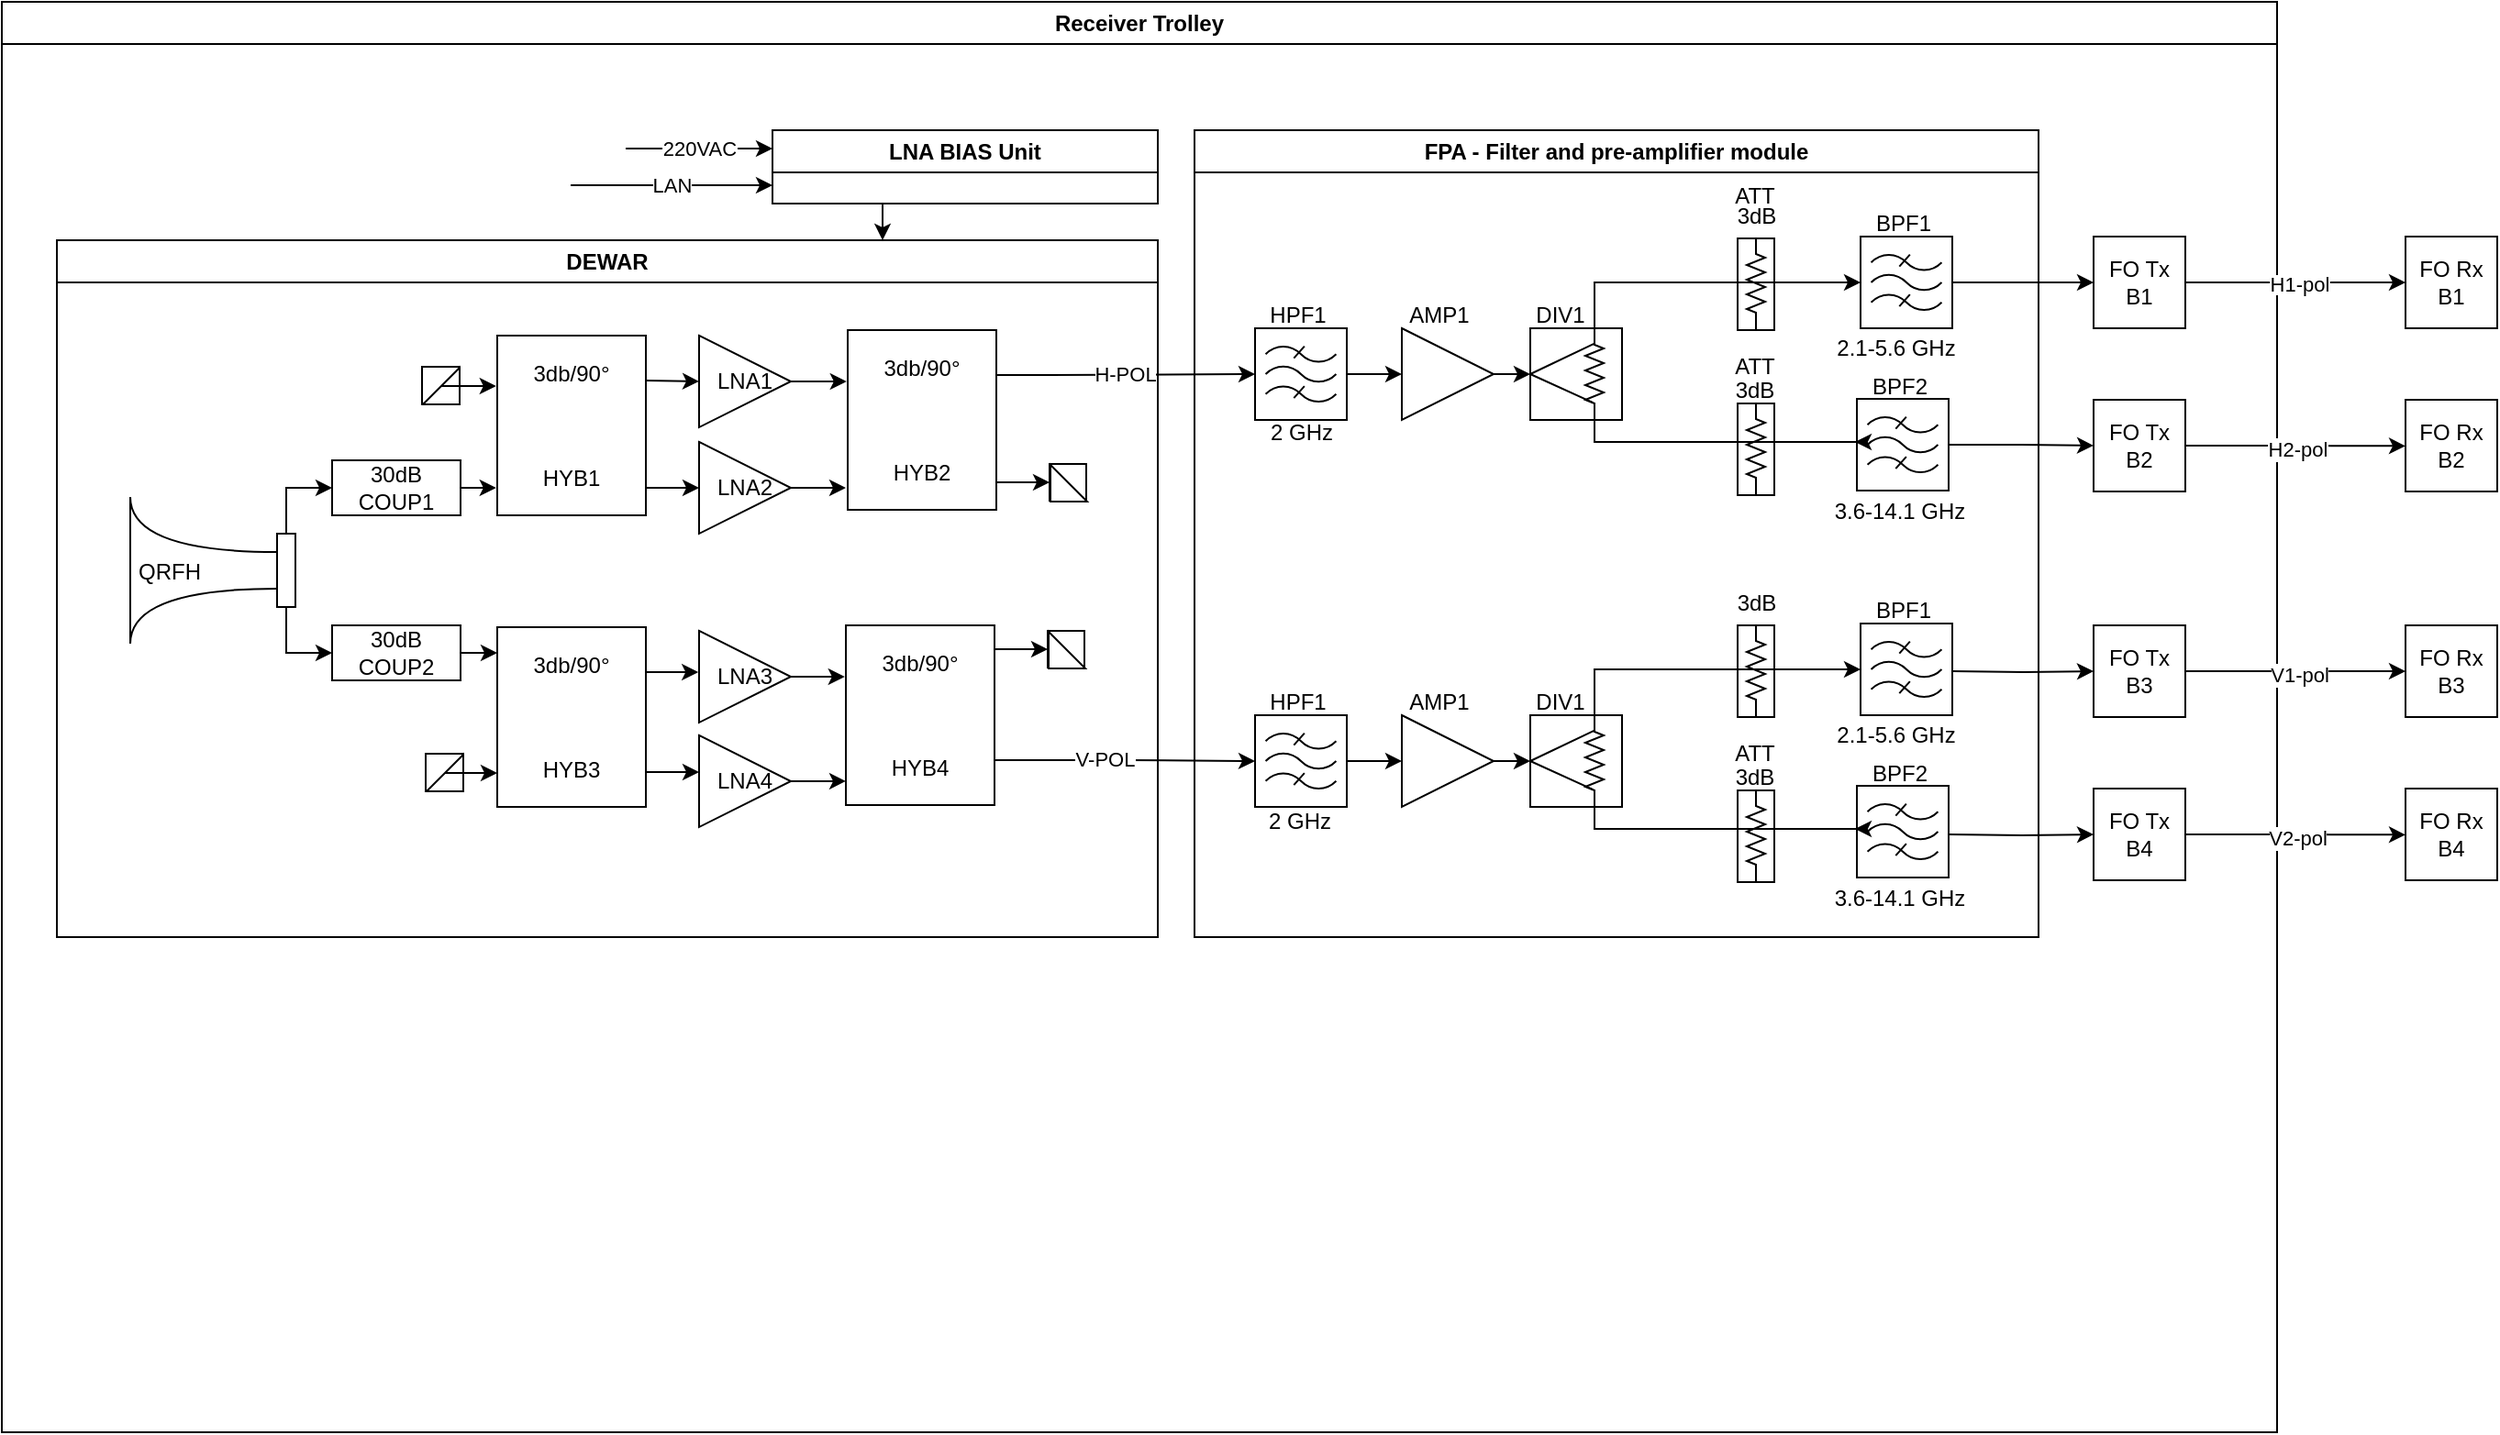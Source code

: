 <mxfile version="28.0.7">
  <diagram name="Page-1" id="zuOh0gFXci9iEd-Isngf">
    <mxGraphModel dx="3103" dy="958" grid="1" gridSize="10" guides="1" tooltips="1" connect="1" arrows="1" fold="1" page="1" pageScale="1" pageWidth="850" pageHeight="1100" math="0" shadow="0">
      <root>
        <mxCell id="0" />
        <mxCell id="1" parent="0" />
        <mxCell id="nRKNMtCE4UJZil_roKws-1" value="Receiver Trolley" style="swimlane;whiteSpace=wrap;html=1;" vertex="1" parent="1">
          <mxGeometry x="-990" y="180" width="1240" height="780" as="geometry" />
        </mxCell>
        <mxCell id="nRKNMtCE4UJZil_roKws-2" value="LNA BIAS Unit" style="swimlane;whiteSpace=wrap;html=1;" vertex="1" parent="nRKNMtCE4UJZil_roKws-1">
          <mxGeometry x="420" y="70" width="210" height="40" as="geometry" />
        </mxCell>
        <mxCell id="nRKNMtCE4UJZil_roKws-4" value="LAN" style="endArrow=classic;html=1;rounded=0;entryX=0;entryY=0.75;entryDx=0;entryDy=0;" edge="1" parent="nRKNMtCE4UJZil_roKws-1" target="nRKNMtCE4UJZil_roKws-2">
          <mxGeometry width="50" height="50" relative="1" as="geometry">
            <mxPoint x="310" y="100" as="sourcePoint" />
            <mxPoint x="380" y="100" as="targetPoint" />
          </mxGeometry>
        </mxCell>
        <mxCell id="nRKNMtCE4UJZil_roKws-69" value="FPA - Filter and pre-amplifier module" style="swimlane;whiteSpace=wrap;html=1;" vertex="1" parent="nRKNMtCE4UJZil_roKws-1">
          <mxGeometry x="650" y="70" width="460" height="440" as="geometry" />
        </mxCell>
        <mxCell id="nRKNMtCE4UJZil_roKws-97" style="edgeStyle=orthogonalEdgeStyle;rounded=0;orthogonalLoop=1;jettySize=auto;html=1;exitX=1;exitY=0.5;exitDx=0;exitDy=0;exitPerimeter=0;entryX=0;entryY=0.5;entryDx=0;entryDy=0;" edge="1" parent="nRKNMtCE4UJZil_roKws-69" source="nRKNMtCE4UJZil_roKws-70" target="nRKNMtCE4UJZil_roKws-76">
          <mxGeometry relative="1" as="geometry" />
        </mxCell>
        <mxCell id="nRKNMtCE4UJZil_roKws-70" value="" style="verticalLabelPosition=bottom;shadow=0;dashed=0;align=center;html=1;verticalAlign=top;shape=mxgraph.electrical.abstract.filter;rotation=0;" vertex="1" parent="nRKNMtCE4UJZil_roKws-69">
          <mxGeometry x="33" y="108" width="50" height="50" as="geometry" />
        </mxCell>
        <mxCell id="nRKNMtCE4UJZil_roKws-72" value="" style="whiteSpace=wrap;html=1;aspect=fixed;rotation=0;" vertex="1" parent="nRKNMtCE4UJZil_roKws-69">
          <mxGeometry x="183" y="108" width="50" height="50" as="geometry" />
        </mxCell>
        <mxCell id="nRKNMtCE4UJZil_roKws-71" value="" style="pointerEvents=1;verticalLabelPosition=bottom;shadow=0;dashed=0;align=center;html=1;verticalAlign=top;shape=mxgraph.electrical.resistors.resistor_2;rotation=90;" vertex="1" parent="nRKNMtCE4UJZil_roKws-69">
          <mxGeometry x="193" y="128" width="50" height="10" as="geometry" />
        </mxCell>
        <mxCell id="nRKNMtCE4UJZil_roKws-73" value="" style="endArrow=none;html=1;rounded=0;exitX=0;exitY=0.5;exitDx=0;exitDy=0;entryX=0.167;entryY=0.5;entryDx=0;entryDy=0;entryPerimeter=0;" edge="1" parent="nRKNMtCE4UJZil_roKws-69" source="nRKNMtCE4UJZil_roKws-72" target="nRKNMtCE4UJZil_roKws-71">
          <mxGeometry width="50" height="50" relative="1" as="geometry">
            <mxPoint x="273" y="276" as="sourcePoint" />
            <mxPoint x="323" y="226" as="targetPoint" />
          </mxGeometry>
        </mxCell>
        <mxCell id="nRKNMtCE4UJZil_roKws-75" value="" style="endArrow=none;html=1;rounded=0;exitX=0;exitY=0.5;exitDx=0;exitDy=0;entryX=0.808;entryY=0.606;entryDx=0;entryDy=0;entryPerimeter=0;" edge="1" parent="nRKNMtCE4UJZil_roKws-69" source="nRKNMtCE4UJZil_roKws-72" target="nRKNMtCE4UJZil_roKws-71">
          <mxGeometry width="50" height="50" relative="1" as="geometry">
            <mxPoint x="183" y="190" as="sourcePoint" />
            <mxPoint x="218" y="176" as="targetPoint" />
          </mxGeometry>
        </mxCell>
        <mxCell id="nRKNMtCE4UJZil_roKws-98" style="edgeStyle=orthogonalEdgeStyle;rounded=0;orthogonalLoop=1;jettySize=auto;html=1;exitX=1;exitY=0.5;exitDx=0;exitDy=0;entryX=0;entryY=0.5;entryDx=0;entryDy=0;" edge="1" parent="nRKNMtCE4UJZil_roKws-69" source="nRKNMtCE4UJZil_roKws-76" target="nRKNMtCE4UJZil_roKws-72">
          <mxGeometry relative="1" as="geometry" />
        </mxCell>
        <mxCell id="nRKNMtCE4UJZil_roKws-76" value="" style="triangle;whiteSpace=wrap;html=1;" vertex="1" parent="nRKNMtCE4UJZil_roKws-69">
          <mxGeometry x="113" y="108" width="50" height="50" as="geometry" />
        </mxCell>
        <mxCell id="nRKNMtCE4UJZil_roKws-77" value="HPF1" style="text;html=1;align=center;verticalAlign=middle;resizable=0;points=[];autosize=1;strokeColor=none;fillColor=none;" vertex="1" parent="nRKNMtCE4UJZil_roKws-69">
          <mxGeometry x="31" y="86" width="50" height="30" as="geometry" />
        </mxCell>
        <mxCell id="nRKNMtCE4UJZil_roKws-78" value="AMP1" style="text;html=1;align=center;verticalAlign=middle;resizable=0;points=[];autosize=1;strokeColor=none;fillColor=none;" vertex="1" parent="nRKNMtCE4UJZil_roKws-69">
          <mxGeometry x="103" y="86" width="60" height="30" as="geometry" />
        </mxCell>
        <mxCell id="nRKNMtCE4UJZil_roKws-79" value="DIV1" style="text;html=1;align=center;verticalAlign=middle;resizable=0;points=[];autosize=1;strokeColor=none;fillColor=none;" vertex="1" parent="nRKNMtCE4UJZil_roKws-69">
          <mxGeometry x="174" y="86" width="50" height="30" as="geometry" />
        </mxCell>
        <mxCell id="nRKNMtCE4UJZil_roKws-83" value="ATT" style="text;html=1;align=center;verticalAlign=middle;resizable=0;points=[];autosize=1;strokeColor=none;fillColor=none;" vertex="1" parent="nRKNMtCE4UJZil_roKws-69">
          <mxGeometry x="280" y="114" width="50" height="30" as="geometry" />
        </mxCell>
        <mxCell id="nRKNMtCE4UJZil_roKws-85" value="ATT" style="text;html=1;align=center;verticalAlign=middle;resizable=0;points=[];autosize=1;strokeColor=none;fillColor=none;" vertex="1" parent="nRKNMtCE4UJZil_roKws-69">
          <mxGeometry x="280" y="21" width="50" height="30" as="geometry" />
        </mxCell>
        <mxCell id="nRKNMtCE4UJZil_roKws-86" value="" style="rounded=0;whiteSpace=wrap;html=1;" vertex="1" parent="nRKNMtCE4UJZil_roKws-69">
          <mxGeometry x="296" y="59" width="20" height="50" as="geometry" />
        </mxCell>
        <mxCell id="nRKNMtCE4UJZil_roKws-87" value="" style="pointerEvents=1;verticalLabelPosition=bottom;shadow=0;dashed=0;align=center;html=1;verticalAlign=top;shape=mxgraph.electrical.resistors.resistor_2;rotation=90;" vertex="1" parent="nRKNMtCE4UJZil_roKws-69">
          <mxGeometry x="281" y="78.5" width="50" height="10" as="geometry" />
        </mxCell>
        <mxCell id="nRKNMtCE4UJZil_roKws-88" value="3dB" style="text;html=1;align=center;verticalAlign=middle;resizable=0;points=[];autosize=1;strokeColor=none;fillColor=none;" vertex="1" parent="nRKNMtCE4UJZil_roKws-69">
          <mxGeometry x="281" y="32" width="50" height="30" as="geometry" />
        </mxCell>
        <mxCell id="nRKNMtCE4UJZil_roKws-81" value="" style="rounded=0;whiteSpace=wrap;html=1;" vertex="1" parent="nRKNMtCE4UJZil_roKws-69">
          <mxGeometry x="296" y="149" width="20" height="50" as="geometry" />
        </mxCell>
        <mxCell id="nRKNMtCE4UJZil_roKws-82" value="" style="pointerEvents=1;verticalLabelPosition=bottom;shadow=0;dashed=0;align=center;html=1;verticalAlign=top;shape=mxgraph.electrical.resistors.resistor_2;rotation=90;" vertex="1" parent="nRKNMtCE4UJZil_roKws-69">
          <mxGeometry x="281" y="168.5" width="50" height="10" as="geometry" />
        </mxCell>
        <mxCell id="nRKNMtCE4UJZil_roKws-84" value="3dB" style="text;html=1;align=center;verticalAlign=middle;resizable=0;points=[];autosize=1;strokeColor=none;fillColor=none;" vertex="1" parent="nRKNMtCE4UJZil_roKws-69">
          <mxGeometry x="280" y="127" width="50" height="30" as="geometry" />
        </mxCell>
        <mxCell id="nRKNMtCE4UJZil_roKws-101" value="2.1-5.6 GHz" style="text;html=1;align=center;verticalAlign=middle;resizable=0;points=[];autosize=1;strokeColor=none;fillColor=none;" vertex="1" parent="nRKNMtCE4UJZil_roKws-69">
          <mxGeometry x="337" y="104" width="90" height="30" as="geometry" />
        </mxCell>
        <mxCell id="nRKNMtCE4UJZil_roKws-102" value="3.6-14.1 GHz" style="text;html=1;align=center;verticalAlign=middle;resizable=0;points=[];autosize=1;strokeColor=none;fillColor=none;" vertex="1" parent="nRKNMtCE4UJZil_roKws-69">
          <mxGeometry x="339" y="192.5" width="90" height="30" as="geometry" />
        </mxCell>
        <mxCell id="nRKNMtCE4UJZil_roKws-103" value="" style="verticalLabelPosition=bottom;shadow=0;dashed=0;align=center;html=1;verticalAlign=top;shape=mxgraph.electrical.abstract.filter;rotation=0;" vertex="1" parent="nRKNMtCE4UJZil_roKws-69">
          <mxGeometry x="361" y="146.5" width="50" height="50" as="geometry" />
        </mxCell>
        <mxCell id="nRKNMtCE4UJZil_roKws-104" value="BPF2" style="text;html=1;align=center;verticalAlign=middle;resizable=0;points=[];autosize=1;strokeColor=none;fillColor=none;" vertex="1" parent="nRKNMtCE4UJZil_roKws-69">
          <mxGeometry x="359" y="124.5" width="50" height="30" as="geometry" />
        </mxCell>
        <mxCell id="nRKNMtCE4UJZil_roKws-109" style="edgeStyle=orthogonalEdgeStyle;rounded=0;orthogonalLoop=1;jettySize=auto;html=1;exitX=1;exitY=0.5;exitDx=0;exitDy=0;exitPerimeter=0;entryX=0;entryY=0.5;entryDx=0;entryDy=0;" edge="1" parent="nRKNMtCE4UJZil_roKws-69" source="nRKNMtCE4UJZil_roKws-99" target="nRKNMtCE4UJZil_roKws-106">
          <mxGeometry relative="1" as="geometry" />
        </mxCell>
        <mxCell id="nRKNMtCE4UJZil_roKws-99" value="" style="verticalLabelPosition=bottom;shadow=0;dashed=0;align=center;html=1;verticalAlign=top;shape=mxgraph.electrical.abstract.filter;rotation=0;" vertex="1" parent="nRKNMtCE4UJZil_roKws-69">
          <mxGeometry x="363" y="58" width="50" height="50" as="geometry" />
        </mxCell>
        <mxCell id="nRKNMtCE4UJZil_roKws-100" value="BPF1" style="text;html=1;align=center;verticalAlign=middle;resizable=0;points=[];autosize=1;strokeColor=none;fillColor=none;" vertex="1" parent="nRKNMtCE4UJZil_roKws-69">
          <mxGeometry x="361" y="36" width="50" height="30" as="geometry" />
        </mxCell>
        <mxCell id="nRKNMtCE4UJZil_roKws-105" style="edgeStyle=orthogonalEdgeStyle;rounded=0;orthogonalLoop=1;jettySize=auto;html=1;exitX=0;exitY=0.5;exitDx=0;exitDy=0;exitPerimeter=0;entryX=0;entryY=0.5;entryDx=0;entryDy=0;entryPerimeter=0;" edge="1" parent="nRKNMtCE4UJZil_roKws-69" source="nRKNMtCE4UJZil_roKws-71" target="nRKNMtCE4UJZil_roKws-99">
          <mxGeometry relative="1" as="geometry" />
        </mxCell>
        <mxCell id="nRKNMtCE4UJZil_roKws-144" style="edgeStyle=orthogonalEdgeStyle;rounded=0;orthogonalLoop=1;jettySize=auto;html=1;exitX=1;exitY=0.5;exitDx=0;exitDy=0;" edge="1" parent="nRKNMtCE4UJZil_roKws-69" source="nRKNMtCE4UJZil_roKws-106">
          <mxGeometry relative="1" as="geometry">
            <mxPoint x="660" y="83" as="targetPoint" />
          </mxGeometry>
        </mxCell>
        <mxCell id="nRKNMtCE4UJZil_roKws-148" value="&lt;div style=&quot;line-height: 100%;&quot;&gt;H1-pol&lt;/div&gt;" style="edgeLabel;html=1;align=center;verticalAlign=middle;resizable=0;points=[];" vertex="1" connectable="0" parent="nRKNMtCE4UJZil_roKws-144">
          <mxGeometry x="0.028" relative="1" as="geometry">
            <mxPoint as="offset" />
          </mxGeometry>
        </mxCell>
        <mxCell id="nRKNMtCE4UJZil_roKws-106" value="&lt;div&gt;FO Tx&lt;/div&gt;&lt;div&gt;B1&lt;/div&gt;" style="whiteSpace=wrap;html=1;aspect=fixed;rotation=0;" vertex="1" parent="nRKNMtCE4UJZil_roKws-69">
          <mxGeometry x="490" y="58" width="50" height="50" as="geometry" />
        </mxCell>
        <mxCell id="nRKNMtCE4UJZil_roKws-108" style="edgeStyle=orthogonalEdgeStyle;rounded=0;orthogonalLoop=1;jettySize=auto;html=1;exitX=1;exitY=0.5;exitDx=0;exitDy=0;exitPerimeter=0;" edge="1" parent="nRKNMtCE4UJZil_roKws-69" source="nRKNMtCE4UJZil_roKws-71">
          <mxGeometry relative="1" as="geometry">
            <mxPoint x="360" y="170" as="targetPoint" />
            <Array as="points">
              <mxPoint x="218" y="170" />
              <mxPoint x="361" y="170" />
            </Array>
          </mxGeometry>
        </mxCell>
        <mxCell id="nRKNMtCE4UJZil_roKws-112" style="edgeStyle=orthogonalEdgeStyle;rounded=0;orthogonalLoop=1;jettySize=auto;html=1;exitX=1;exitY=0.5;exitDx=0;exitDy=0;exitPerimeter=0;entryX=0;entryY=0.5;entryDx=0;entryDy=0;" edge="1" parent="nRKNMtCE4UJZil_roKws-69" source="nRKNMtCE4UJZil_roKws-113" target="nRKNMtCE4UJZil_roKws-119">
          <mxGeometry relative="1" as="geometry" />
        </mxCell>
        <mxCell id="nRKNMtCE4UJZil_roKws-113" value="" style="verticalLabelPosition=bottom;shadow=0;dashed=0;align=center;html=1;verticalAlign=top;shape=mxgraph.electrical.abstract.filter;rotation=0;" vertex="1" parent="nRKNMtCE4UJZil_roKws-69">
          <mxGeometry x="33" y="319" width="50" height="50" as="geometry" />
        </mxCell>
        <mxCell id="nRKNMtCE4UJZil_roKws-114" value="" style="whiteSpace=wrap;html=1;aspect=fixed;rotation=0;" vertex="1" parent="nRKNMtCE4UJZil_roKws-69">
          <mxGeometry x="183" y="319" width="50" height="50" as="geometry" />
        </mxCell>
        <mxCell id="nRKNMtCE4UJZil_roKws-115" value="" style="pointerEvents=1;verticalLabelPosition=bottom;shadow=0;dashed=0;align=center;html=1;verticalAlign=top;shape=mxgraph.electrical.resistors.resistor_2;rotation=90;" vertex="1" parent="nRKNMtCE4UJZil_roKws-69">
          <mxGeometry x="193" y="339" width="50" height="10" as="geometry" />
        </mxCell>
        <mxCell id="nRKNMtCE4UJZil_roKws-116" value="" style="endArrow=none;html=1;rounded=0;exitX=0;exitY=0.5;exitDx=0;exitDy=0;entryX=0.167;entryY=0.5;entryDx=0;entryDy=0;entryPerimeter=0;" edge="1" parent="nRKNMtCE4UJZil_roKws-69" source="nRKNMtCE4UJZil_roKws-114" target="nRKNMtCE4UJZil_roKws-115">
          <mxGeometry width="50" height="50" relative="1" as="geometry">
            <mxPoint x="273" y="487" as="sourcePoint" />
            <mxPoint x="323" y="437" as="targetPoint" />
          </mxGeometry>
        </mxCell>
        <mxCell id="nRKNMtCE4UJZil_roKws-117" value="" style="endArrow=none;html=1;rounded=0;exitX=0;exitY=0.5;exitDx=0;exitDy=0;entryX=0.808;entryY=0.606;entryDx=0;entryDy=0;entryPerimeter=0;" edge="1" parent="nRKNMtCE4UJZil_roKws-69" source="nRKNMtCE4UJZil_roKws-114" target="nRKNMtCE4UJZil_roKws-115">
          <mxGeometry width="50" height="50" relative="1" as="geometry">
            <mxPoint x="183" y="401" as="sourcePoint" />
            <mxPoint x="218" y="387" as="targetPoint" />
          </mxGeometry>
        </mxCell>
        <mxCell id="nRKNMtCE4UJZil_roKws-118" style="edgeStyle=orthogonalEdgeStyle;rounded=0;orthogonalLoop=1;jettySize=auto;html=1;exitX=1;exitY=0.5;exitDx=0;exitDy=0;entryX=0;entryY=0.5;entryDx=0;entryDy=0;" edge="1" parent="nRKNMtCE4UJZil_roKws-69" source="nRKNMtCE4UJZil_roKws-119" target="nRKNMtCE4UJZil_roKws-114">
          <mxGeometry relative="1" as="geometry" />
        </mxCell>
        <mxCell id="nRKNMtCE4UJZil_roKws-119" value="" style="triangle;whiteSpace=wrap;html=1;" vertex="1" parent="nRKNMtCE4UJZil_roKws-69">
          <mxGeometry x="113" y="319" width="50" height="50" as="geometry" />
        </mxCell>
        <mxCell id="nRKNMtCE4UJZil_roKws-120" value="HPF1" style="text;html=1;align=center;verticalAlign=middle;resizable=0;points=[];autosize=1;strokeColor=none;fillColor=none;" vertex="1" parent="nRKNMtCE4UJZil_roKws-69">
          <mxGeometry x="31" y="297" width="50" height="30" as="geometry" />
        </mxCell>
        <mxCell id="nRKNMtCE4UJZil_roKws-121" value="AMP1" style="text;html=1;align=center;verticalAlign=middle;resizable=0;points=[];autosize=1;strokeColor=none;fillColor=none;" vertex="1" parent="nRKNMtCE4UJZil_roKws-69">
          <mxGeometry x="103" y="297" width="60" height="30" as="geometry" />
        </mxCell>
        <mxCell id="nRKNMtCE4UJZil_roKws-122" value="DIV1" style="text;html=1;align=center;verticalAlign=middle;resizable=0;points=[];autosize=1;strokeColor=none;fillColor=none;" vertex="1" parent="nRKNMtCE4UJZil_roKws-69">
          <mxGeometry x="174" y="297" width="50" height="30" as="geometry" />
        </mxCell>
        <mxCell id="nRKNMtCE4UJZil_roKws-123" value="ATT" style="text;html=1;align=center;verticalAlign=middle;resizable=0;points=[];autosize=1;strokeColor=none;fillColor=none;" vertex="1" parent="nRKNMtCE4UJZil_roKws-69">
          <mxGeometry x="280" y="325" width="50" height="30" as="geometry" />
        </mxCell>
        <mxCell id="nRKNMtCE4UJZil_roKws-124" value="" style="rounded=0;whiteSpace=wrap;html=1;" vertex="1" parent="nRKNMtCE4UJZil_roKws-69">
          <mxGeometry x="296" y="270" width="20" height="50" as="geometry" />
        </mxCell>
        <mxCell id="nRKNMtCE4UJZil_roKws-125" value="" style="pointerEvents=1;verticalLabelPosition=bottom;shadow=0;dashed=0;align=center;html=1;verticalAlign=top;shape=mxgraph.electrical.resistors.resistor_2;rotation=90;" vertex="1" parent="nRKNMtCE4UJZil_roKws-69">
          <mxGeometry x="281" y="289.5" width="50" height="10" as="geometry" />
        </mxCell>
        <mxCell id="nRKNMtCE4UJZil_roKws-126" value="3dB" style="text;html=1;align=center;verticalAlign=middle;resizable=0;points=[];autosize=1;strokeColor=none;fillColor=none;" vertex="1" parent="nRKNMtCE4UJZil_roKws-69">
          <mxGeometry x="281" y="243" width="50" height="30" as="geometry" />
        </mxCell>
        <mxCell id="nRKNMtCE4UJZil_roKws-127" value="" style="rounded=0;whiteSpace=wrap;html=1;" vertex="1" parent="nRKNMtCE4UJZil_roKws-69">
          <mxGeometry x="296" y="360" width="20" height="50" as="geometry" />
        </mxCell>
        <mxCell id="nRKNMtCE4UJZil_roKws-128" value="" style="pointerEvents=1;verticalLabelPosition=bottom;shadow=0;dashed=0;align=center;html=1;verticalAlign=top;shape=mxgraph.electrical.resistors.resistor_2;rotation=90;" vertex="1" parent="nRKNMtCE4UJZil_roKws-69">
          <mxGeometry x="281" y="379.5" width="50" height="10" as="geometry" />
        </mxCell>
        <mxCell id="nRKNMtCE4UJZil_roKws-129" value="3dB" style="text;html=1;align=center;verticalAlign=middle;resizable=0;points=[];autosize=1;strokeColor=none;fillColor=none;" vertex="1" parent="nRKNMtCE4UJZil_roKws-69">
          <mxGeometry x="280" y="338" width="50" height="30" as="geometry" />
        </mxCell>
        <mxCell id="nRKNMtCE4UJZil_roKws-130" value="2.1-5.6 GHz" style="text;html=1;align=center;verticalAlign=middle;resizable=0;points=[];autosize=1;strokeColor=none;fillColor=none;" vertex="1" parent="nRKNMtCE4UJZil_roKws-69">
          <mxGeometry x="337" y="315" width="90" height="30" as="geometry" />
        </mxCell>
        <mxCell id="nRKNMtCE4UJZil_roKws-131" value="3.6-14.1 GHz" style="text;html=1;align=center;verticalAlign=middle;resizable=0;points=[];autosize=1;strokeColor=none;fillColor=none;" vertex="1" parent="nRKNMtCE4UJZil_roKws-69">
          <mxGeometry x="339" y="403.5" width="90" height="30" as="geometry" />
        </mxCell>
        <mxCell id="nRKNMtCE4UJZil_roKws-132" value="" style="verticalLabelPosition=bottom;shadow=0;dashed=0;align=center;html=1;verticalAlign=top;shape=mxgraph.electrical.abstract.filter;rotation=0;" vertex="1" parent="nRKNMtCE4UJZil_roKws-69">
          <mxGeometry x="361" y="357.5" width="50" height="50" as="geometry" />
        </mxCell>
        <mxCell id="nRKNMtCE4UJZil_roKws-133" value="BPF2" style="text;html=1;align=center;verticalAlign=middle;resizable=0;points=[];autosize=1;strokeColor=none;fillColor=none;" vertex="1" parent="nRKNMtCE4UJZil_roKws-69">
          <mxGeometry x="359" y="335.5" width="50" height="30" as="geometry" />
        </mxCell>
        <mxCell id="nRKNMtCE4UJZil_roKws-134" value="" style="verticalLabelPosition=bottom;shadow=0;dashed=0;align=center;html=1;verticalAlign=top;shape=mxgraph.electrical.abstract.filter;rotation=0;" vertex="1" parent="nRKNMtCE4UJZil_roKws-69">
          <mxGeometry x="363" y="269" width="50" height="50" as="geometry" />
        </mxCell>
        <mxCell id="nRKNMtCE4UJZil_roKws-135" value="BPF1" style="text;html=1;align=center;verticalAlign=middle;resizable=0;points=[];autosize=1;strokeColor=none;fillColor=none;" vertex="1" parent="nRKNMtCE4UJZil_roKws-69">
          <mxGeometry x="361" y="247" width="50" height="30" as="geometry" />
        </mxCell>
        <mxCell id="nRKNMtCE4UJZil_roKws-136" style="edgeStyle=orthogonalEdgeStyle;rounded=0;orthogonalLoop=1;jettySize=auto;html=1;exitX=0;exitY=0.5;exitDx=0;exitDy=0;exitPerimeter=0;entryX=0;entryY=0.5;entryDx=0;entryDy=0;entryPerimeter=0;" edge="1" parent="nRKNMtCE4UJZil_roKws-69" source="nRKNMtCE4UJZil_roKws-115" target="nRKNMtCE4UJZil_roKws-134">
          <mxGeometry relative="1" as="geometry" />
        </mxCell>
        <mxCell id="nRKNMtCE4UJZil_roKws-137" style="edgeStyle=orthogonalEdgeStyle;rounded=0;orthogonalLoop=1;jettySize=auto;html=1;exitX=1;exitY=0.5;exitDx=0;exitDy=0;exitPerimeter=0;" edge="1" parent="nRKNMtCE4UJZil_roKws-69" source="nRKNMtCE4UJZil_roKws-115">
          <mxGeometry relative="1" as="geometry">
            <mxPoint x="360" y="381" as="targetPoint" />
            <Array as="points">
              <mxPoint x="218" y="381" />
              <mxPoint x="361" y="381" />
            </Array>
          </mxGeometry>
        </mxCell>
        <mxCell id="nRKNMtCE4UJZil_roKws-139" value="2 GHz" style="text;html=1;align=center;verticalAlign=middle;resizable=0;points=[];autosize=1;strokeColor=none;fillColor=none;" vertex="1" parent="nRKNMtCE4UJZil_roKws-69">
          <mxGeometry x="27" y="361.5" width="60" height="30" as="geometry" />
        </mxCell>
        <mxCell id="nRKNMtCE4UJZil_roKws-145" style="edgeStyle=orthogonalEdgeStyle;rounded=0;orthogonalLoop=1;jettySize=auto;html=1;exitX=1;exitY=0.5;exitDx=0;exitDy=0;" edge="1" parent="nRKNMtCE4UJZil_roKws-1" source="nRKNMtCE4UJZil_roKws-107">
          <mxGeometry relative="1" as="geometry">
            <mxPoint x="1310" y="242.2" as="targetPoint" />
          </mxGeometry>
        </mxCell>
        <mxCell id="nRKNMtCE4UJZil_roKws-149" value="H2-pol" style="edgeLabel;html=1;align=center;verticalAlign=middle;resizable=0;points=[];" vertex="1" connectable="0" parent="nRKNMtCE4UJZil_roKws-145">
          <mxGeometry x="0.009" y="-1" relative="1" as="geometry">
            <mxPoint as="offset" />
          </mxGeometry>
        </mxCell>
        <mxCell id="nRKNMtCE4UJZil_roKws-107" value="&lt;div&gt;FO Tx&lt;/div&gt;&lt;div&gt;B2&lt;/div&gt;" style="whiteSpace=wrap;html=1;aspect=fixed;rotation=0;" vertex="1" parent="nRKNMtCE4UJZil_roKws-1">
          <mxGeometry x="1140" y="217" width="50" height="50" as="geometry" />
        </mxCell>
        <mxCell id="nRKNMtCE4UJZil_roKws-110" style="edgeStyle=orthogonalEdgeStyle;rounded=0;orthogonalLoop=1;jettySize=auto;html=1;exitX=1;exitY=0.5;exitDx=0;exitDy=0;exitPerimeter=0;entryX=0;entryY=0.5;entryDx=0;entryDy=0;" edge="1" parent="nRKNMtCE4UJZil_roKws-1" source="nRKNMtCE4UJZil_roKws-103" target="nRKNMtCE4UJZil_roKws-107">
          <mxGeometry relative="1" as="geometry" />
        </mxCell>
        <mxCell id="nRKNMtCE4UJZil_roKws-140" style="edgeStyle=orthogonalEdgeStyle;rounded=0;orthogonalLoop=1;jettySize=auto;html=1;exitX=1;exitY=0.5;exitDx=0;exitDy=0;exitPerimeter=0;entryX=0;entryY=0.5;entryDx=0;entryDy=0;" edge="1" parent="nRKNMtCE4UJZil_roKws-1" target="nRKNMtCE4UJZil_roKws-141">
          <mxGeometry relative="1" as="geometry">
            <mxPoint x="1063" y="365" as="sourcePoint" />
          </mxGeometry>
        </mxCell>
        <mxCell id="nRKNMtCE4UJZil_roKws-146" style="edgeStyle=orthogonalEdgeStyle;rounded=0;orthogonalLoop=1;jettySize=auto;html=1;exitX=1;exitY=0.5;exitDx=0;exitDy=0;" edge="1" parent="nRKNMtCE4UJZil_roKws-1" source="nRKNMtCE4UJZil_roKws-141">
          <mxGeometry relative="1" as="geometry">
            <mxPoint x="1310" y="365" as="targetPoint" />
          </mxGeometry>
        </mxCell>
        <mxCell id="nRKNMtCE4UJZil_roKws-150" value="V1-pol" style="edgeLabel;html=1;align=center;verticalAlign=middle;resizable=0;points=[];" vertex="1" connectable="0" parent="nRKNMtCE4UJZil_roKws-146">
          <mxGeometry x="0.027" y="-1" relative="1" as="geometry">
            <mxPoint as="offset" />
          </mxGeometry>
        </mxCell>
        <mxCell id="nRKNMtCE4UJZil_roKws-141" value="&lt;div&gt;FO Tx&lt;/div&gt;&lt;div&gt;B3&lt;/div&gt;" style="whiteSpace=wrap;html=1;aspect=fixed;rotation=0;" vertex="1" parent="nRKNMtCE4UJZil_roKws-1">
          <mxGeometry x="1140" y="340" width="50" height="50" as="geometry" />
        </mxCell>
        <mxCell id="nRKNMtCE4UJZil_roKws-147" style="edgeStyle=orthogonalEdgeStyle;rounded=0;orthogonalLoop=1;jettySize=auto;html=1;exitX=1;exitY=0.5;exitDx=0;exitDy=0;" edge="1" parent="nRKNMtCE4UJZil_roKws-1" source="nRKNMtCE4UJZil_roKws-142">
          <mxGeometry relative="1" as="geometry">
            <mxPoint x="1310" y="454.2" as="targetPoint" />
          </mxGeometry>
        </mxCell>
        <mxCell id="nRKNMtCE4UJZil_roKws-151" value="V2-pol" style="edgeLabel;html=1;align=center;verticalAlign=middle;resizable=0;points=[];" vertex="1" connectable="0" parent="nRKNMtCE4UJZil_roKws-147">
          <mxGeometry x="0.022" y="-1" relative="1" as="geometry">
            <mxPoint as="offset" />
          </mxGeometry>
        </mxCell>
        <mxCell id="nRKNMtCE4UJZil_roKws-142" value="&lt;div&gt;FO Tx&lt;/div&gt;&lt;div&gt;B4&lt;/div&gt;" style="whiteSpace=wrap;html=1;aspect=fixed;rotation=0;" vertex="1" parent="nRKNMtCE4UJZil_roKws-1">
          <mxGeometry x="1140" y="429" width="50" height="50" as="geometry" />
        </mxCell>
        <mxCell id="nRKNMtCE4UJZil_roKws-143" style="edgeStyle=orthogonalEdgeStyle;rounded=0;orthogonalLoop=1;jettySize=auto;html=1;exitX=1;exitY=0.5;exitDx=0;exitDy=0;exitPerimeter=0;entryX=0;entryY=0.5;entryDx=0;entryDy=0;" edge="1" parent="nRKNMtCE4UJZil_roKws-1" target="nRKNMtCE4UJZil_roKws-142">
          <mxGeometry relative="1" as="geometry">
            <mxPoint x="1061" y="454" as="sourcePoint" />
          </mxGeometry>
        </mxCell>
        <mxCell id="nRKNMtCE4UJZil_roKws-3" value="220VAC" style="endArrow=classic;html=1;rounded=0;entryX=0;entryY=0.5;entryDx=0;entryDy=0;" edge="1" parent="1">
          <mxGeometry width="50" height="50" relative="1" as="geometry">
            <mxPoint x="-650" y="260" as="sourcePoint" />
            <mxPoint x="-570" y="260" as="targetPoint" />
          </mxGeometry>
        </mxCell>
        <mxCell id="nRKNMtCE4UJZil_roKws-5" value="DEWAR" style="swimlane;whiteSpace=wrap;html=1;" vertex="1" parent="1">
          <mxGeometry x="-960" y="310" width="600" height="380" as="geometry">
            <mxRectangle x="-960" y="310" width="80" height="30" as="alternateBounds" />
          </mxGeometry>
        </mxCell>
        <mxCell id="nRKNMtCE4UJZil_roKws-6" value="" style="endArrow=none;html=1;rounded=0;edgeStyle=orthogonalEdgeStyle;curved=1;" edge="1" parent="nRKNMtCE4UJZil_roKws-5">
          <mxGeometry width="50" height="50" relative="1" as="geometry">
            <mxPoint x="40" y="220" as="sourcePoint" />
            <mxPoint x="40" y="140" as="targetPoint" />
          </mxGeometry>
        </mxCell>
        <mxCell id="nRKNMtCE4UJZil_roKws-10" value="" style="endArrow=none;html=1;rounded=0;edgeStyle=orthogonalEdgeStyle;curved=1;" edge="1" parent="nRKNMtCE4UJZil_roKws-5">
          <mxGeometry width="50" height="50" relative="1" as="geometry">
            <mxPoint x="120" y="170" as="sourcePoint" />
            <mxPoint x="40" y="140" as="targetPoint" />
            <Array as="points">
              <mxPoint x="120" y="170" />
              <mxPoint x="40" y="170" />
            </Array>
          </mxGeometry>
        </mxCell>
        <mxCell id="nRKNMtCE4UJZil_roKws-11" value="" style="endArrow=none;html=1;rounded=0;edgeStyle=orthogonalEdgeStyle;curved=1;" edge="1" parent="nRKNMtCE4UJZil_roKws-5">
          <mxGeometry width="50" height="50" relative="1" as="geometry">
            <mxPoint x="120" y="190" as="sourcePoint" />
            <mxPoint x="40" y="220" as="targetPoint" />
            <Array as="points">
              <mxPoint x="120" y="190" />
              <mxPoint x="40" y="190" />
            </Array>
          </mxGeometry>
        </mxCell>
        <mxCell id="nRKNMtCE4UJZil_roKws-18" value="" style="whiteSpace=wrap;html=1;aspect=fixed;rotation=0;" vertex="1" parent="nRKNMtCE4UJZil_roKws-5">
          <mxGeometry x="199" y="69" width="20" height="20" as="geometry" />
        </mxCell>
        <mxCell id="nRKNMtCE4UJZil_roKws-21" value="" style="verticalLabelPosition=bottom;verticalAlign=top;html=1;shape=mxgraph.basic.orthogonal_triangle;rotation=-90;fillColor=light-dark(#FFFFFF,#FFFFFF);fillStyle=solid;" vertex="1" parent="nRKNMtCE4UJZil_roKws-5">
          <mxGeometry x="199.5" y="69.5" width="20" height="20" as="geometry" />
        </mxCell>
        <mxCell id="nRKNMtCE4UJZil_roKws-31" style="edgeStyle=orthogonalEdgeStyle;rounded=0;orthogonalLoop=1;jettySize=auto;html=1;exitX=1;exitY=0.75;exitDx=0;exitDy=0;entryX=0;entryY=0.5;entryDx=0;entryDy=0;" edge="1" parent="nRKNMtCE4UJZil_roKws-5" source="nRKNMtCE4UJZil_roKws-24" target="nRKNMtCE4UJZil_roKws-30">
          <mxGeometry relative="1" as="geometry">
            <Array as="points">
              <mxPoint x="321" y="135" />
            </Array>
          </mxGeometry>
        </mxCell>
        <mxCell id="nRKNMtCE4UJZil_roKws-33" style="edgeStyle=orthogonalEdgeStyle;rounded=0;orthogonalLoop=1;jettySize=auto;html=1;exitX=1;exitY=0.25;exitDx=0;exitDy=0;entryX=0;entryY=0.5;entryDx=0;entryDy=0;" edge="1" parent="nRKNMtCE4UJZil_roKws-5" source="nRKNMtCE4UJZil_roKws-24" target="nRKNMtCE4UJZil_roKws-29">
          <mxGeometry relative="1" as="geometry">
            <Array as="points">
              <mxPoint x="350" y="76" />
            </Array>
          </mxGeometry>
        </mxCell>
        <mxCell id="nRKNMtCE4UJZil_roKws-24" value="&lt;div&gt;3db/90°&lt;/div&gt;&lt;div&gt;&lt;br&gt;&lt;/div&gt;&lt;div&gt;&lt;br&gt;&lt;/div&gt;&lt;div&gt;&lt;br&gt;&lt;/div&gt;&lt;div&gt;HYB1&lt;/div&gt;" style="rounded=0;whiteSpace=wrap;html=1;" vertex="1" parent="nRKNMtCE4UJZil_roKws-5">
          <mxGeometry x="240" y="52" width="81" height="98" as="geometry" />
        </mxCell>
        <mxCell id="nRKNMtCE4UJZil_roKws-25" value="&lt;div&gt;30dB&lt;/div&gt;&lt;div&gt;COUP1&lt;/div&gt;" style="rounded=0;whiteSpace=wrap;html=1;" vertex="1" parent="nRKNMtCE4UJZil_roKws-5">
          <mxGeometry x="150" y="120" width="70" height="30" as="geometry" />
        </mxCell>
        <mxCell id="nRKNMtCE4UJZil_roKws-27" style="edgeStyle=orthogonalEdgeStyle;rounded=0;orthogonalLoop=1;jettySize=auto;html=1;exitX=1;exitY=0.5;exitDx=0;exitDy=0;entryX=-0.008;entryY=0.857;entryDx=0;entryDy=0;entryPerimeter=0;" edge="1" parent="nRKNMtCE4UJZil_roKws-5" source="nRKNMtCE4UJZil_roKws-25" target="nRKNMtCE4UJZil_roKws-24">
          <mxGeometry relative="1" as="geometry" />
        </mxCell>
        <mxCell id="nRKNMtCE4UJZil_roKws-28" style="edgeStyle=orthogonalEdgeStyle;rounded=0;orthogonalLoop=1;jettySize=auto;html=1;exitX=0.5;exitY=0.5;exitDx=0;exitDy=0;exitPerimeter=0;entryX=-0.008;entryY=0.276;entryDx=0;entryDy=0;entryPerimeter=0;" edge="1" parent="nRKNMtCE4UJZil_roKws-5" source="nRKNMtCE4UJZil_roKws-21" target="nRKNMtCE4UJZil_roKws-24">
          <mxGeometry relative="1" as="geometry" />
        </mxCell>
        <mxCell id="nRKNMtCE4UJZil_roKws-29" value="LNA1" style="triangle;whiteSpace=wrap;html=1;" vertex="1" parent="nRKNMtCE4UJZil_roKws-5">
          <mxGeometry x="350" y="52" width="50" height="50" as="geometry" />
        </mxCell>
        <mxCell id="nRKNMtCE4UJZil_roKws-30" value="LNA2" style="triangle;whiteSpace=wrap;html=1;" vertex="1" parent="nRKNMtCE4UJZil_roKws-5">
          <mxGeometry x="350" y="110" width="50" height="50" as="geometry" />
        </mxCell>
        <mxCell id="nRKNMtCE4UJZil_roKws-54" value="&lt;div&gt;3db/90°&lt;/div&gt;&lt;div&gt;&lt;br&gt;&lt;/div&gt;&lt;div&gt;&lt;br&gt;&lt;/div&gt;&lt;div&gt;&lt;br&gt;&lt;/div&gt;&lt;div&gt;HYB4&lt;/div&gt;" style="rounded=0;whiteSpace=wrap;html=1;flipV=0;flipH=0;" vertex="1" parent="nRKNMtCE4UJZil_roKws-5">
          <mxGeometry x="430" y="210" width="81" height="98" as="geometry" />
        </mxCell>
        <mxCell id="nRKNMtCE4UJZil_roKws-51" value="LNA3" style="triangle;whiteSpace=wrap;html=1;flipV=0;flipH=0;" vertex="1" parent="nRKNMtCE4UJZil_roKws-5">
          <mxGeometry x="350" y="213" width="50" height="50" as="geometry" />
        </mxCell>
        <mxCell id="nRKNMtCE4UJZil_roKws-55" style="edgeStyle=orthogonalEdgeStyle;rounded=0;orthogonalLoop=1;jettySize=auto;html=1;exitX=1;exitY=0.5;exitDx=0;exitDy=0;entryX=-0.008;entryY=0.276;entryDx=0;entryDy=0;entryPerimeter=0;" edge="1" parent="nRKNMtCE4UJZil_roKws-5" source="nRKNMtCE4UJZil_roKws-51" target="nRKNMtCE4UJZil_roKws-54">
          <mxGeometry relative="1" as="geometry">
            <mxPoint x="492.6" y="331.981" as="sourcePoint" />
          </mxGeometry>
        </mxCell>
        <mxCell id="nRKNMtCE4UJZil_roKws-52" value="LNA4" style="triangle;whiteSpace=wrap;html=1;flipV=0;flipH=0;" vertex="1" parent="nRKNMtCE4UJZil_roKws-5">
          <mxGeometry x="350" y="270" width="50" height="50" as="geometry" />
        </mxCell>
        <mxCell id="nRKNMtCE4UJZil_roKws-64" style="edgeStyle=orthogonalEdgeStyle;rounded=0;orthogonalLoop=1;jettySize=auto;html=1;exitX=1;exitY=0.5;exitDx=0;exitDy=0;entryX=0;entryY=0.867;entryDx=0;entryDy=0;entryPerimeter=0;" edge="1" parent="nRKNMtCE4UJZil_roKws-5" source="nRKNMtCE4UJZil_roKws-52" target="nRKNMtCE4UJZil_roKws-54">
          <mxGeometry relative="1" as="geometry" />
        </mxCell>
        <mxCell id="nRKNMtCE4UJZil_roKws-66" style="edgeStyle=orthogonalEdgeStyle;rounded=0;orthogonalLoop=1;jettySize=auto;html=1;exitX=1;exitY=0.75;exitDx=0;exitDy=0;" edge="1" parent="nRKNMtCE4UJZil_roKws-5" source="nRKNMtCE4UJZil_roKws-47">
          <mxGeometry relative="1" as="geometry">
            <mxPoint x="350" y="290" as="targetPoint" />
            <Array as="points">
              <mxPoint x="321" y="290" />
              <mxPoint x="350" y="290" />
            </Array>
          </mxGeometry>
        </mxCell>
        <mxCell id="nRKNMtCE4UJZil_roKws-47" value="&lt;div&gt;3db/90°&lt;/div&gt;&lt;div&gt;&lt;br&gt;&lt;/div&gt;&lt;div&gt;&lt;br&gt;&lt;/div&gt;&lt;div&gt;&lt;br&gt;&lt;/div&gt;&lt;div&gt;HYB3&lt;/div&gt;" style="rounded=0;whiteSpace=wrap;html=1;flipV=0;flipH=0;" vertex="1" parent="nRKNMtCE4UJZil_roKws-5">
          <mxGeometry x="240" y="211" width="81" height="98" as="geometry" />
        </mxCell>
        <mxCell id="nRKNMtCE4UJZil_roKws-65" style="edgeStyle=orthogonalEdgeStyle;rounded=0;orthogonalLoop=1;jettySize=auto;html=1;exitX=1;exitY=0.25;exitDx=0;exitDy=0;entryX=-0.009;entryY=0.44;entryDx=0;entryDy=0;entryPerimeter=0;" edge="1" parent="nRKNMtCE4UJZil_roKws-5" source="nRKNMtCE4UJZil_roKws-47" target="nRKNMtCE4UJZil_roKws-51">
          <mxGeometry relative="1" as="geometry" />
        </mxCell>
        <mxCell id="nRKNMtCE4UJZil_roKws-48" value="&lt;div&gt;30dB&lt;/div&gt;&lt;div&gt;COUP2&lt;/div&gt;" style="rounded=0;whiteSpace=wrap;html=1;flipV=0;flipH=0;" vertex="1" parent="nRKNMtCE4UJZil_roKws-5">
          <mxGeometry x="150" y="210" width="70" height="30" as="geometry" />
        </mxCell>
        <mxCell id="nRKNMtCE4UJZil_roKws-67" style="edgeStyle=orthogonalEdgeStyle;rounded=0;orthogonalLoop=1;jettySize=auto;html=1;exitX=1;exitY=0.5;exitDx=0;exitDy=0;entryX=0;entryY=0.144;entryDx=0;entryDy=0;entryPerimeter=0;" edge="1" parent="nRKNMtCE4UJZil_roKws-5" source="nRKNMtCE4UJZil_roKws-48" target="nRKNMtCE4UJZil_roKws-47">
          <mxGeometry relative="1" as="geometry" />
        </mxCell>
        <mxCell id="nRKNMtCE4UJZil_roKws-12" value="QRFH" style="text;html=1;align=center;verticalAlign=middle;resizable=0;points=[];autosize=1;strokeColor=none;fillColor=none;" vertex="1" parent="1">
          <mxGeometry x="-929" y="476" width="60" height="30" as="geometry" />
        </mxCell>
        <mxCell id="nRKNMtCE4UJZil_roKws-26" style="edgeStyle=orthogonalEdgeStyle;rounded=0;orthogonalLoop=1;jettySize=auto;html=1;exitX=0.5;exitY=0;exitDx=0;exitDy=0;entryX=0;entryY=0.5;entryDx=0;entryDy=0;" edge="1" parent="1" source="nRKNMtCE4UJZil_roKws-14" target="nRKNMtCE4UJZil_roKws-25">
          <mxGeometry relative="1" as="geometry">
            <Array as="points">
              <mxPoint x="-835" y="445" />
            </Array>
          </mxGeometry>
        </mxCell>
        <mxCell id="nRKNMtCE4UJZil_roKws-111" style="edgeStyle=orthogonalEdgeStyle;rounded=0;orthogonalLoop=1;jettySize=auto;html=1;exitX=0.5;exitY=1;exitDx=0;exitDy=0;entryX=0;entryY=0.5;entryDx=0;entryDy=0;" edge="1" parent="1" source="nRKNMtCE4UJZil_roKws-14" target="nRKNMtCE4UJZil_roKws-48">
          <mxGeometry relative="1" as="geometry">
            <Array as="points">
              <mxPoint x="-835" y="535" />
            </Array>
          </mxGeometry>
        </mxCell>
        <mxCell id="nRKNMtCE4UJZil_roKws-14" value="" style="rounded=0;whiteSpace=wrap;html=1;" vertex="1" parent="1">
          <mxGeometry x="-840" y="470" width="10" height="40" as="geometry" />
        </mxCell>
        <mxCell id="nRKNMtCE4UJZil_roKws-34" style="edgeStyle=orthogonalEdgeStyle;rounded=0;orthogonalLoop=1;jettySize=auto;html=1;exitX=1;exitY=0.75;exitDx=0;exitDy=0;entryX=0;entryY=0.5;entryDx=0;entryDy=0;" edge="1" parent="1" source="nRKNMtCE4UJZil_roKws-36">
          <mxGeometry relative="1" as="geometry">
            <mxPoint x="-419" y="442" as="targetPoint" />
            <Array as="points">
              <mxPoint x="-448" y="442" />
            </Array>
          </mxGeometry>
        </mxCell>
        <mxCell id="nRKNMtCE4UJZil_roKws-35" value="H-POL" style="edgeStyle=orthogonalEdgeStyle;rounded=0;orthogonalLoop=1;jettySize=auto;html=1;exitX=1;exitY=0.25;exitDx=0;exitDy=0;entryX=0;entryY=0.5;entryDx=0;entryDy=0;entryPerimeter=0;" edge="1" parent="1" source="nRKNMtCE4UJZil_roKws-36" target="nRKNMtCE4UJZil_roKws-70">
          <mxGeometry relative="1" as="geometry">
            <mxPoint x="-320" y="384" as="targetPoint" />
            <Array as="points">
              <mxPoint x="-419" y="384" />
            </Array>
          </mxGeometry>
        </mxCell>
        <mxCell id="nRKNMtCE4UJZil_roKws-36" value="&lt;div&gt;3db/90°&lt;/div&gt;&lt;div&gt;&lt;br&gt;&lt;/div&gt;&lt;div&gt;&lt;br&gt;&lt;/div&gt;&lt;div&gt;&lt;br&gt;&lt;/div&gt;&lt;div&gt;HYB2&lt;/div&gt;" style="rounded=0;whiteSpace=wrap;html=1;" vertex="1" parent="1">
          <mxGeometry x="-529" y="359" width="81" height="98" as="geometry" />
        </mxCell>
        <mxCell id="nRKNMtCE4UJZil_roKws-38" style="edgeStyle=orthogonalEdgeStyle;rounded=0;orthogonalLoop=1;jettySize=auto;html=1;exitX=1;exitY=0.5;exitDx=0;exitDy=0;entryX=-0.008;entryY=0.276;entryDx=0;entryDy=0;entryPerimeter=0;" edge="1" parent="1" target="nRKNMtCE4UJZil_roKws-36" source="nRKNMtCE4UJZil_roKws-29">
          <mxGeometry relative="1" as="geometry">
            <mxPoint x="-559" y="387" as="sourcePoint" />
          </mxGeometry>
        </mxCell>
        <mxCell id="nRKNMtCE4UJZil_roKws-39" style="edgeStyle=orthogonalEdgeStyle;rounded=0;orthogonalLoop=1;jettySize=auto;html=1;exitX=1;exitY=0.5;exitDx=0;exitDy=0;" edge="1" parent="1" source="nRKNMtCE4UJZil_roKws-30">
          <mxGeometry relative="1" as="geometry">
            <mxPoint x="-580" y="491" as="sourcePoint" />
            <mxPoint x="-530" y="445" as="targetPoint" />
            <Array as="points">
              <mxPoint x="-550" y="445" />
              <mxPoint x="-550" y="445" />
            </Array>
          </mxGeometry>
        </mxCell>
        <mxCell id="nRKNMtCE4UJZil_roKws-40" value="" style="whiteSpace=wrap;html=1;aspect=fixed;rotation=0;" vertex="1" parent="1">
          <mxGeometry x="-419" y="432" width="20" height="20" as="geometry" />
        </mxCell>
        <mxCell id="nRKNMtCE4UJZil_roKws-41" value="" style="verticalLabelPosition=bottom;verticalAlign=top;html=1;shape=mxgraph.basic.orthogonal_triangle;rotation=0;fillColor=light-dark(#FFFFFF,#FFFFFF);fillStyle=solid;" vertex="1" parent="1">
          <mxGeometry x="-418.5" y="432.5" width="20" height="20" as="geometry" />
        </mxCell>
        <mxCell id="nRKNMtCE4UJZil_roKws-42" style="edgeStyle=orthogonalEdgeStyle;rounded=0;orthogonalLoop=1;jettySize=auto;html=1;exitX=0.25;exitY=1;exitDx=0;exitDy=0;entryX=0.75;entryY=0;entryDx=0;entryDy=0;" edge="1" parent="1" source="nRKNMtCE4UJZil_roKws-2" target="nRKNMtCE4UJZil_roKws-5">
          <mxGeometry relative="1" as="geometry" />
        </mxCell>
        <mxCell id="nRKNMtCE4UJZil_roKws-43" value="" style="whiteSpace=wrap;html=1;aspect=fixed;rotation=0;flipV=0;flipH=0;" vertex="1" parent="1">
          <mxGeometry x="-759" y="590" width="20" height="20" as="geometry" />
        </mxCell>
        <mxCell id="nRKNMtCE4UJZil_roKws-44" value="" style="verticalLabelPosition=bottom;verticalAlign=top;html=1;shape=mxgraph.basic.orthogonal_triangle;rotation=-90;fillColor=light-dark(#FFFFFF,#FFFFFF);fillStyle=solid;flipV=0;flipH=0;" vertex="1" parent="1">
          <mxGeometry x="-758.5" y="590.5" width="20" height="20" as="geometry" />
        </mxCell>
        <mxCell id="nRKNMtCE4UJZil_roKws-57" value="" style="whiteSpace=wrap;html=1;aspect=fixed;rotation=0;flipV=0;flipH=0;" vertex="1" parent="1">
          <mxGeometry x="-420" y="523" width="20" height="20" as="geometry" />
        </mxCell>
        <mxCell id="nRKNMtCE4UJZil_roKws-58" value="" style="verticalLabelPosition=bottom;verticalAlign=top;html=1;shape=mxgraph.basic.orthogonal_triangle;rotation=0;fillColor=light-dark(#FFFFFF,#FFFFFF);fillStyle=solid;flipV=0;flipH=0;" vertex="1" parent="1">
          <mxGeometry x="-419.5" y="523.5" width="20" height="20" as="geometry" />
        </mxCell>
        <mxCell id="nRKNMtCE4UJZil_roKws-59" style="edgeStyle=orthogonalEdgeStyle;rounded=0;orthogonalLoop=1;jettySize=auto;html=1;exitX=1;exitY=0.75;exitDx=0;exitDy=0;entryX=0;entryY=0.5;entryDx=0;entryDy=0;" edge="1" parent="1">
          <mxGeometry relative="1" as="geometry">
            <mxPoint x="-420" y="533" as="targetPoint" />
            <Array as="points">
              <mxPoint x="-449" y="533" />
            </Array>
            <mxPoint x="-449" y="524" as="sourcePoint" />
          </mxGeometry>
        </mxCell>
        <mxCell id="nRKNMtCE4UJZil_roKws-68" style="edgeStyle=orthogonalEdgeStyle;rounded=0;orthogonalLoop=1;jettySize=auto;html=1;exitX=0.5;exitY=0.5;exitDx=0;exitDy=0;exitPerimeter=0;entryX=0;entryY=0.81;entryDx=0;entryDy=0;entryPerimeter=0;" edge="1" parent="1" source="nRKNMtCE4UJZil_roKws-44" target="nRKNMtCE4UJZil_roKws-47">
          <mxGeometry relative="1" as="geometry" />
        </mxCell>
        <mxCell id="nRKNMtCE4UJZil_roKws-138" value="2 GHz" style="text;html=1;align=center;verticalAlign=middle;resizable=0;points=[];autosize=1;strokeColor=none;fillColor=none;" vertex="1" parent="1">
          <mxGeometry x="-312" y="400" width="60" height="30" as="geometry" />
        </mxCell>
        <mxCell id="nRKNMtCE4UJZil_roKws-62" style="edgeStyle=orthogonalEdgeStyle;rounded=0;orthogonalLoop=1;jettySize=auto;html=1;exitX=1;exitY=0.75;exitDx=0;exitDy=0;entryX=0;entryY=0.5;entryDx=0;entryDy=0;entryPerimeter=0;" edge="1" parent="1" source="nRKNMtCE4UJZil_roKws-54" target="nRKNMtCE4UJZil_roKws-113">
          <mxGeometry relative="1" as="geometry">
            <mxPoint x="-320" y="593.667" as="targetPoint" />
          </mxGeometry>
        </mxCell>
        <mxCell id="nRKNMtCE4UJZil_roKws-63" value="V-POL" style="edgeLabel;html=1;align=center;verticalAlign=middle;resizable=0;points=[];" vertex="1" connectable="0" parent="nRKNMtCE4UJZil_roKws-62">
          <mxGeometry x="-0.162" y="1" relative="1" as="geometry">
            <mxPoint as="offset" />
          </mxGeometry>
        </mxCell>
        <mxCell id="nRKNMtCE4UJZil_roKws-152" value="&lt;div&gt;FO Rx&lt;/div&gt;&lt;div&gt;B1&lt;/div&gt;" style="whiteSpace=wrap;html=1;aspect=fixed;rotation=0;" vertex="1" parent="1">
          <mxGeometry x="320" y="308" width="50" height="50" as="geometry" />
        </mxCell>
        <mxCell id="nRKNMtCE4UJZil_roKws-153" value="&lt;div&gt;FO Rx&lt;/div&gt;&lt;div&gt;B2&lt;/div&gt;" style="whiteSpace=wrap;html=1;aspect=fixed;rotation=0;" vertex="1" parent="1">
          <mxGeometry x="320" y="397" width="50" height="50" as="geometry" />
        </mxCell>
        <mxCell id="nRKNMtCE4UJZil_roKws-154" value="&lt;div&gt;FO Rx&lt;/div&gt;&lt;div&gt;B3&lt;/div&gt;" style="whiteSpace=wrap;html=1;aspect=fixed;rotation=0;" vertex="1" parent="1">
          <mxGeometry x="320" y="520" width="50" height="50" as="geometry" />
        </mxCell>
        <mxCell id="nRKNMtCE4UJZil_roKws-155" value="&lt;div&gt;FO Rx&lt;/div&gt;&lt;div&gt;B4&lt;/div&gt;" style="whiteSpace=wrap;html=1;aspect=fixed;rotation=0;" vertex="1" parent="1">
          <mxGeometry x="320" y="609" width="50" height="50" as="geometry" />
        </mxCell>
      </root>
    </mxGraphModel>
  </diagram>
</mxfile>
